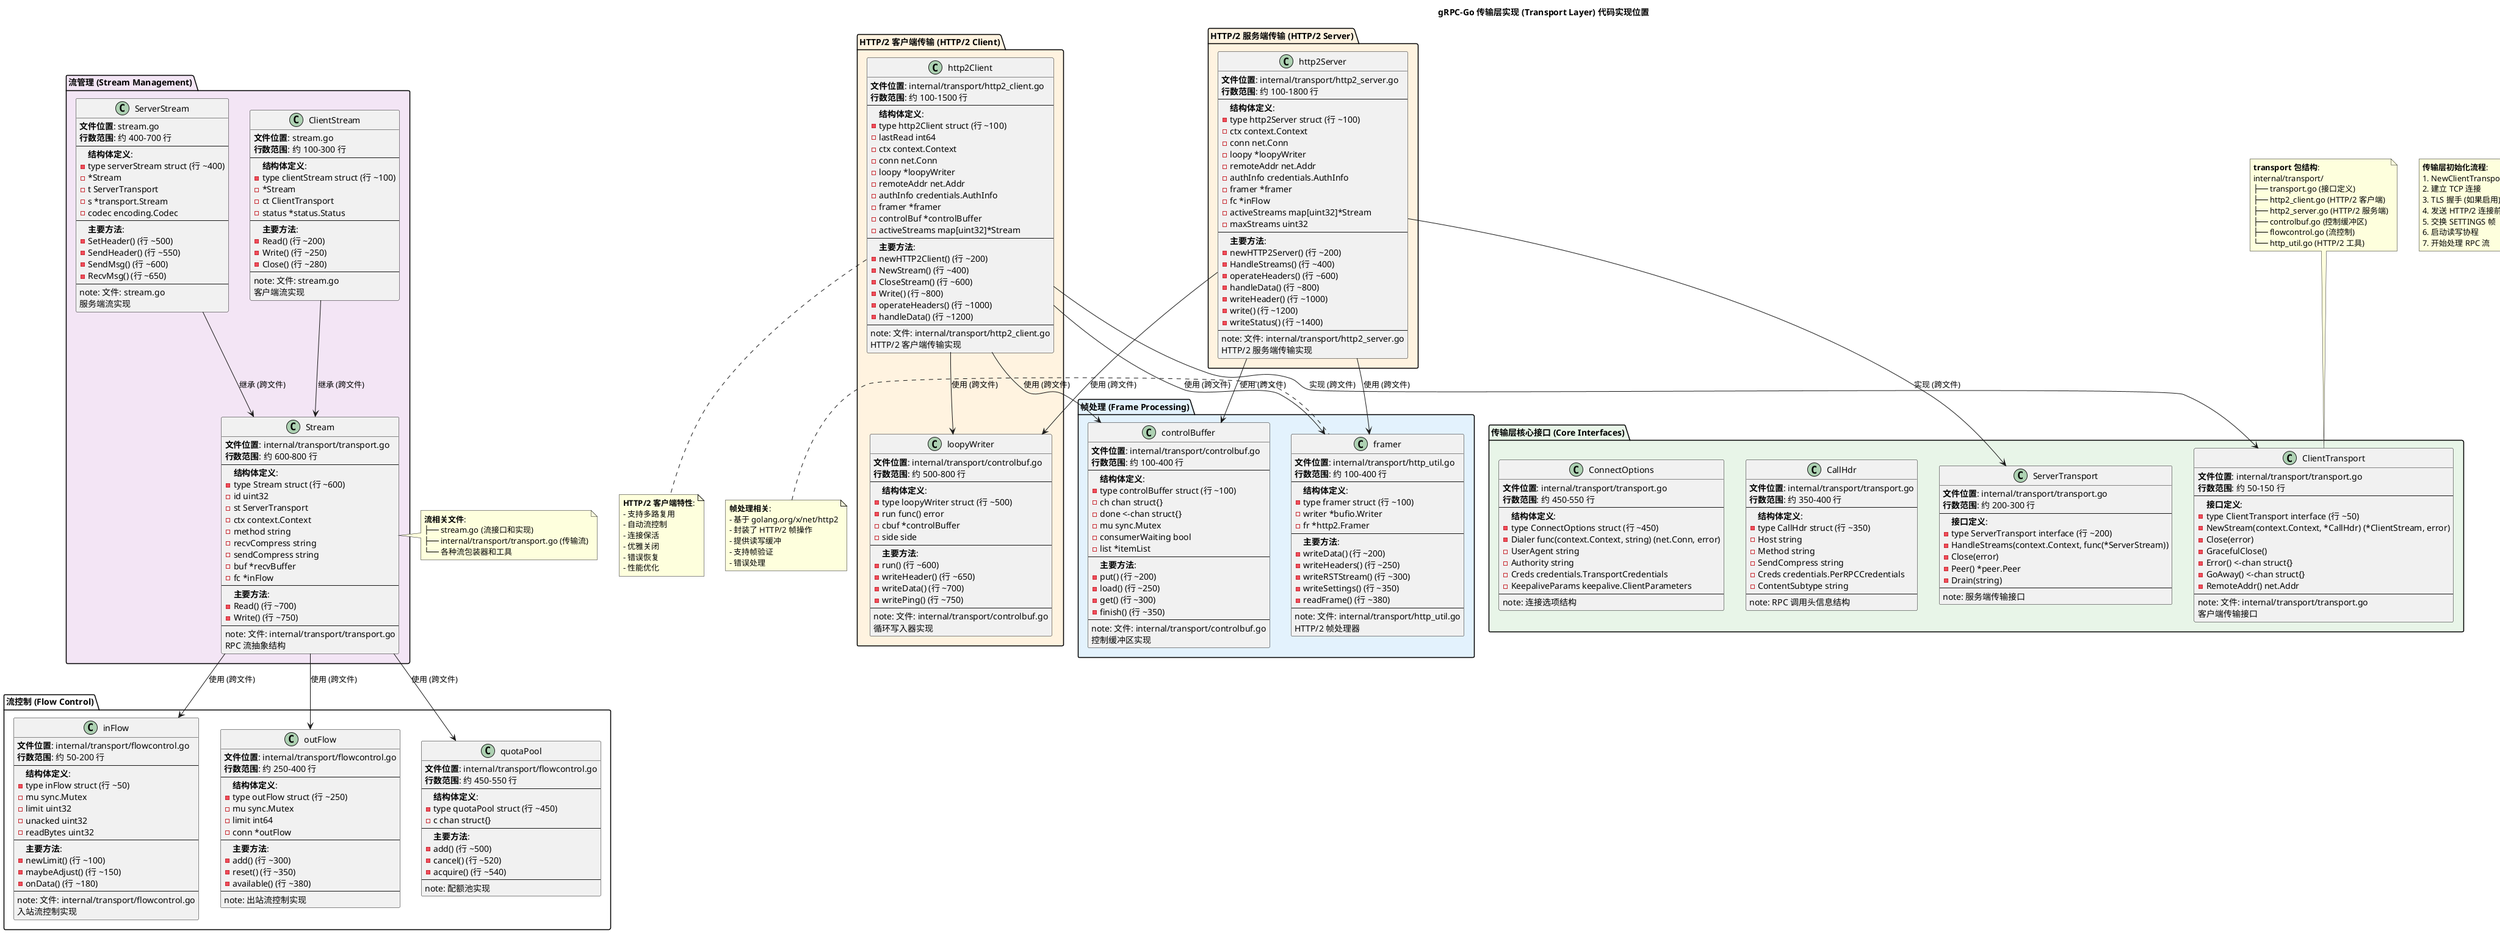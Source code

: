@startuml 传输层实现代码位置图

!define RECTANGLE class

title gRPC-Go 传输层实现 (Transport Layer) 代码实现位置

' 定义颜色主题
!define TRANSPORT_COLOR #E8F5E8
!define HTTP2_COLOR #FFF3E0
!define STREAM_COLOR #F3E5F5
!define FRAME_COLOR #E3F2FD

package "传输层核心接口 (Core Interfaces)" TRANSPORT_COLOR {
    RECTANGLE ClientTransport {
        **文件位置**: internal/transport/transport.go
        **行数范围**: 约 50-150 行
        --
        **接口定义**:
        - type ClientTransport interface (行 ~50)
        - NewStream(context.Context, *CallHdr) (*ClientStream, error)
        - Close(error)
        - GracefulClose()
        - Error() <-chan struct{}
        - GoAway() <-chan struct{}
        - RemoteAddr() net.Addr
        --
        note: 文件: internal/transport/transport.go\n客户端传输接口
    }
    
    RECTANGLE ServerTransport {
        **文件位置**: internal/transport/transport.go
        **行数范围**: 约 200-300 行
        --
        **接口定义**:
        - type ServerTransport interface (行 ~200)
        - HandleStreams(context.Context, func(*ServerStream))
        - Close(error)
        - Peer() *peer.Peer
        - Drain(string)
        --
        note: 服务端传输接口
    }
    
    RECTANGLE CallHdr {
        **文件位置**: internal/transport/transport.go
        **行数范围**: 约 350-400 行
        --
        **结构体定义**:
        - type CallHdr struct (行 ~350)
        - Host string
        - Method string
        - SendCompress string
        - Creds credentials.PerRPCCredentials
        - ContentSubtype string
        --
        note: RPC 调用头信息结构
    }
    
    RECTANGLE ConnectOptions {
        **文件位置**: internal/transport/transport.go
        **行数范围**: 约 450-550 行
        --
        **结构体定义**:
        - type ConnectOptions struct (行 ~450)
        - Dialer func(context.Context, string) (net.Conn, error)
        - UserAgent string
        - Authority string
        - Creds credentials.TransportCredentials
        - KeepaliveParams keepalive.ClientParameters
        --
        note: 连接选项结构
    }
}

package "HTTP/2 客户端传输 (HTTP/2 Client)" HTTP2_COLOR {
    RECTANGLE http2Client {
        **文件位置**: internal/transport/http2_client.go
        **行数范围**: 约 100-1500 行
        --
        **结构体定义**:
        - type http2Client struct (行 ~100)
        - lastRead int64
        - ctx context.Context
        - conn net.Conn
        - loopy *loopyWriter
        - remoteAddr net.Addr
        - authInfo credentials.AuthInfo
        - framer *framer
        - controlBuf *controlBuffer
        - activeStreams map[uint32]*Stream
        --
        **主要方法**:
        - newHTTP2Client() (行 ~200)
        - NewStream() (行 ~400)
        - CloseStream() (行 ~600)
        - Write() (行 ~800)
        - operateHeaders() (行 ~1000)
        - handleData() (行 ~1200)
        --
        note: 文件: internal/transport/http2_client.go\nHTTP/2 客户端传输实现
    }
    
    RECTANGLE loopyWriter {
        **文件位置**: internal/transport/controlbuf.go
        **行数范围**: 约 500-800 行
        --
        **结构体定义**:
        - type loopyWriter struct (行 ~500)
        - run func() error
        - cbuf *controlBuffer
        - side side
        --
        **主要方法**:
        - run() (行 ~600)
        - writeHeader() (行 ~650)
        - writeData() (行 ~700)
        - writePing() (行 ~750)
        --
        note: 文件: internal/transport/controlbuf.go\n循环写入器实现
    }
}

package "HTTP/2 服务端传输 (HTTP/2 Server)" HTTP2_COLOR {
    RECTANGLE http2Server {
        **文件位置**: internal/transport/http2_server.go
        **行数范围**: 约 100-1800 行
        --
        **结构体定义**:
        - type http2Server struct (行 ~100)
        - ctx context.Context
        - conn net.Conn
        - loopy *loopyWriter
        - remoteAddr net.Addr
        - authInfo credentials.AuthInfo
        - framer *framer
        - fc *inFlow
        - activeStreams map[uint32]*Stream
        - maxStreams uint32
        --
        **主要方法**:
        - newHTTP2Server() (行 ~200)
        - HandleStreams() (行 ~400)
        - operateHeaders() (行 ~600)
        - handleData() (行 ~800)
        - writeHeader() (行 ~1000)
        - write() (行 ~1200)
        - writeStatus() (行 ~1400)
        --
        note: 文件: internal/transport/http2_server.go\nHTTP/2 服务端传输实现
    }
}

package "流管理 (Stream Management)" STREAM_COLOR {
    RECTANGLE Stream {
        **文件位置**: internal/transport/transport.go
        **行数范围**: 约 600-800 行
        --
        **结构体定义**:
        - type Stream struct (行 ~600)
        - id uint32
        - st ServerTransport
        - ctx context.Context
        - method string
        - recvCompress string
        - sendCompress string
        - buf *recvBuffer
        - fc *inFlow
        --
        **主要方法**:
        - Read() (行 ~700)
        - Write() (行 ~750)
        --
        note: 文件: internal/transport/transport.go\nRPC 流抽象结构
    }
    
    RECTANGLE ClientStream {
        **文件位置**: stream.go
        **行数范围**: 约 100-300 行
        --
        **结构体定义**:
        - type clientStream struct (行 ~100)
        - *Stream
        - ct ClientTransport
        - status *status.Status
        --
        **主要方法**:
        - Read() (行 ~200)
        - Write() (行 ~250)
        - Close() (行 ~280)
        --
        note: 文件: stream.go\n客户端流实现
    }
    
    RECTANGLE ServerStream {
        **文件位置**: stream.go
        **行数范围**: 约 400-700 行
        --
        **结构体定义**:
        - type serverStream struct (行 ~400)
        - *Stream
        - t ServerTransport
        - s *transport.Stream
        - codec encoding.Codec
        --
        **主要方法**:
        - SetHeader() (行 ~500)
        - SendHeader() (行 ~550)
        - SendMsg() (行 ~600)
        - RecvMsg() (行 ~650)
        --
        note: 文件: stream.go\n服务端流实现
    }
}

package "帧处理 (Frame Processing)" FRAME_COLOR {
    RECTANGLE framer {
        **文件位置**: internal/transport/http_util.go
        **行数范围**: 约 100-400 行
        --
        **结构体定义**:
        - type framer struct (行 ~100)
        - writer *bufio.Writer
        - fr *http2.Framer
        --
        **主要方法**:
        - writeData() (行 ~200)
        - writeHeaders() (行 ~250)
        - writeRSTStream() (行 ~300)
        - writeSettings() (行 ~350)
        - readFrame() (行 ~380)
        --
        note: 文件: internal/transport/http_util.go\nHTTP/2 帧处理器
    }
    
    RECTANGLE controlBuffer {
        **文件位置**: internal/transport/controlbuf.go
        **行数范围**: 约 100-400 行
        --
        **结构体定义**:
        - type controlBuffer struct (行 ~100)
        - ch chan struct{}
        - done <-chan struct{}
        - mu sync.Mutex
        - consumerWaiting bool
        - list *itemList
        --
        **主要方法**:
        - put() (行 ~200)
        - load() (行 ~250)
        - get() (行 ~300)
        - finish() (行 ~350)
        --
        note: 文件: internal/transport/controlbuf.go\n控制缓冲区实现
    }
}

package "流控制 (Flow Control)" {
    RECTANGLE inFlow {
        **文件位置**: internal/transport/flowcontrol.go
        **行数范围**: 约 50-200 行
        --
        **结构体定义**:
        - type inFlow struct (行 ~50)
        - mu sync.Mutex
        - limit uint32
        - unacked uint32
        - readBytes uint32
        --
        **主要方法**:
        - newLimit() (行 ~100)
        - maybeAdjust() (行 ~150)
        - onData() (行 ~180)
        --
        note: 文件: internal/transport/flowcontrol.go\n入站流控制实现
    }
    
    RECTANGLE outFlow {
        **文件位置**: internal/transport/flowcontrol.go
        **行数范围**: 约 250-400 行
        --
        **结构体定义**:
        - type outFlow struct (行 ~250)
        - mu sync.Mutex
        - limit int64
        - conn *outFlow
        --
        **主要方法**:
        - add() (行 ~300)
        - reset() (行 ~350)
        - available() (行 ~380)
        --
        note: 出站流控制实现
    }
    
    RECTANGLE quotaPool {
        **文件位置**: internal/transport/flowcontrol.go
        **行数范围**: 约 450-550 行
        --
        **结构体定义**:
        - type quotaPool struct (行 ~450)
        - c chan struct{}
        --
        **主要方法**:
        - add() (行 ~500)
        - cancel() (行 ~520)
        - acquire() (行 ~540)
        --
        note: 配额池实现
    }
}

package "传输创建函数 (Transport Creation)" {
    RECTANGLE NewClientTransport {
        **文件位置**: internal/transport/http2_client.go
        **行数范围**: 约 50-150 行
        --
        **函数实现**:
        - func NewClientTransport(ctx, target, opts) (行 ~50)
        - 创建 HTTP/2 客户端连接
        - 执行 TLS 握手
        - 发送连接前言
        - 启动读写协程
        --
        note: 客户端传输创建函数
    }
    
    RECTANGLE NewServerTransport {
        **文件位置**: internal/transport/http2_server.go
        **行数范围**: 约 50-150 行
        --
        **函数实现**:
        - func NewServerTransport(protocol, conn, config) (行 ~50)
        - 创建 HTTP/2 服务端连接
        - 处理连接前言
        - 配置流控制参数
        - 启动帧处理循环
        --
        note: 服务端传输创建函数
    }
}

' 定义关系和文件依赖
http2Client --> ClientTransport : 实现 (跨文件)
http2Server --> ServerTransport : 实现 (跨文件)

http2Client --> loopyWriter : 使用 (跨文件)
http2Server --> loopyWriter : 使用 (跨文件)

http2Client --> framer : 使用 (跨文件)
http2Server --> framer : 使用 (跨文件)

http2Client --> controlBuffer : 使用 (跨文件)
http2Server --> controlBuffer : 使用 (跨文件)

Stream --> inFlow : 使用 (跨文件)
Stream --> outFlow : 使用 (跨文件)
Stream --> quotaPool : 使用 (跨文件)

ClientStream --> Stream : 继承 (跨文件)
ServerStream --> Stream : 继承 (跨文件)

' 文件结构注释
note top of ClientTransport
  **transport 包结构**:
  internal/transport/
  ├── transport.go (接口定义)
  ├── http2_client.go (HTTP/2 客户端)
  ├── http2_server.go (HTTP/2 服务端)
  ├── controlbuf.go (控制缓冲区)
  ├── flowcontrol.go (流控制)
  └── http_util.go (HTTP/2 工具)
end note

note bottom of http2Client
  **HTTP/2 客户端特性**:
  - 支持多路复用
  - 自动流控制
  - 连接保活
  - 优雅关闭
  - 错误恢复
  - 性能优化
end note

note right of Stream
  **流相关文件**:
  ├── stream.go (流接口和实现)
  ├── internal/transport/transport.go (传输流)
  └── 各种流包装器和工具
end note

note left of framer
  **帧处理相关**:
  - 基于 golang.org/x/net/http2
  - 封装了 HTTP/2 帧操作
  - 提供读写缓冲
  - 支持帧验证
  - 错误处理
end note

' 初始化和创建流程注释
note as N1
  **传输层初始化流程**:
  1. NewClientTransport() 创建客户端传输
  2. 建立 TCP 连接
  3. TLS 握手 (如果启用)
  4. 发送 HTTP/2 连接前言
  5. 交换 SETTINGS 帧
  6. 启动读写协程
  7. 开始处理 RPC 流
end note

@enduml
